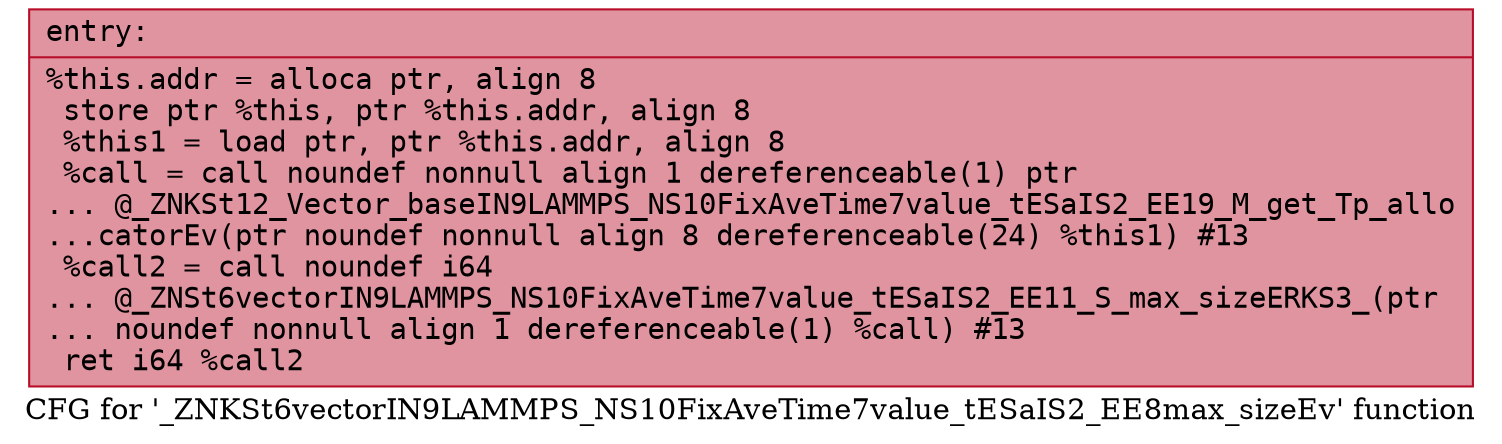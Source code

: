 digraph "CFG for '_ZNKSt6vectorIN9LAMMPS_NS10FixAveTime7value_tESaIS2_EE8max_sizeEv' function" {
	label="CFG for '_ZNKSt6vectorIN9LAMMPS_NS10FixAveTime7value_tESaIS2_EE8max_sizeEv' function";

	Node0x560f93c9b470 [shape=record,color="#b70d28ff", style=filled, fillcolor="#b70d2870" fontname="Courier",label="{entry:\l|  %this.addr = alloca ptr, align 8\l  store ptr %this, ptr %this.addr, align 8\l  %this1 = load ptr, ptr %this.addr, align 8\l  %call = call noundef nonnull align 1 dereferenceable(1) ptr\l... @_ZNKSt12_Vector_baseIN9LAMMPS_NS10FixAveTime7value_tESaIS2_EE19_M_get_Tp_allo\l...catorEv(ptr noundef nonnull align 8 dereferenceable(24) %this1) #13\l  %call2 = call noundef i64\l... @_ZNSt6vectorIN9LAMMPS_NS10FixAveTime7value_tESaIS2_EE11_S_max_sizeERKS3_(ptr\l... noundef nonnull align 1 dereferenceable(1) %call) #13\l  ret i64 %call2\l}"];
}
